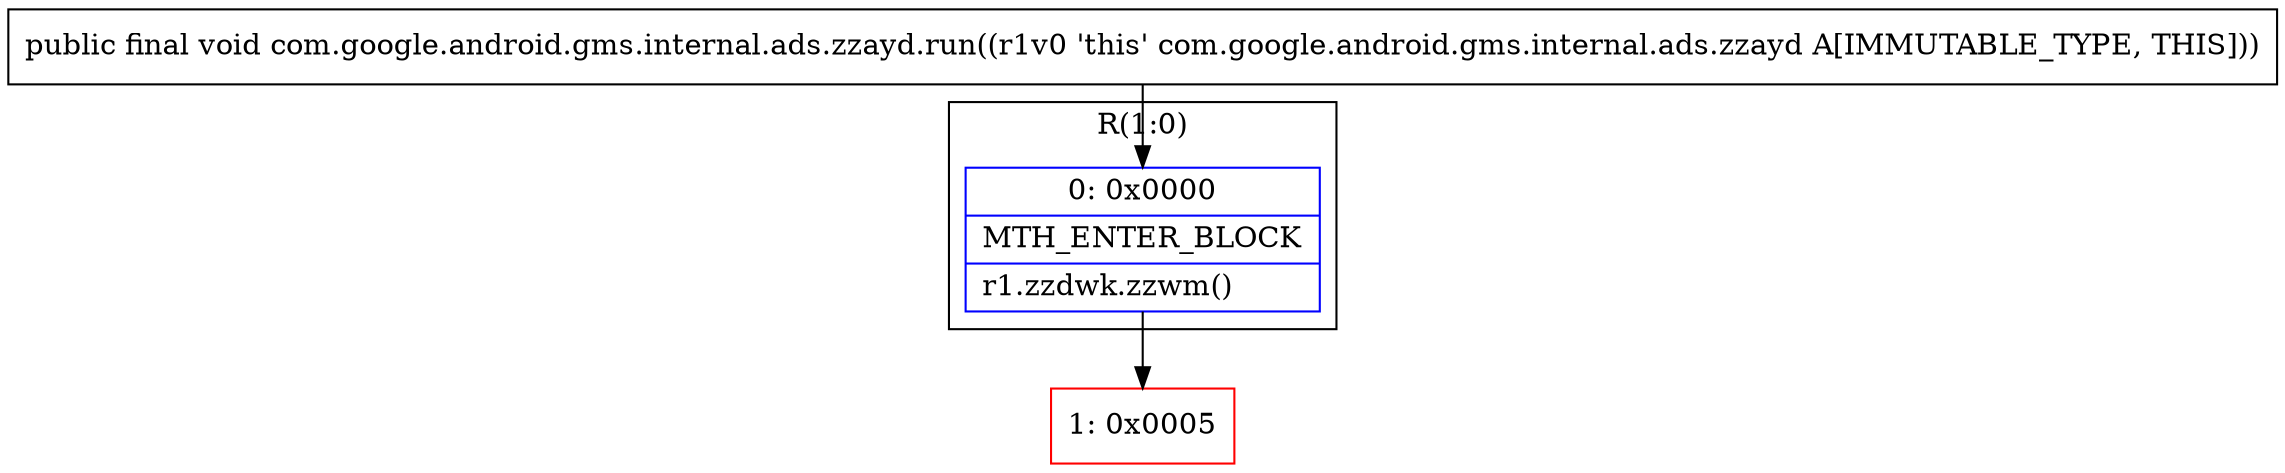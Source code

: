 digraph "CFG forcom.google.android.gms.internal.ads.zzayd.run()V" {
subgraph cluster_Region_1689104357 {
label = "R(1:0)";
node [shape=record,color=blue];
Node_0 [shape=record,label="{0\:\ 0x0000|MTH_ENTER_BLOCK\l|r1.zzdwk.zzwm()\l}"];
}
Node_1 [shape=record,color=red,label="{1\:\ 0x0005}"];
MethodNode[shape=record,label="{public final void com.google.android.gms.internal.ads.zzayd.run((r1v0 'this' com.google.android.gms.internal.ads.zzayd A[IMMUTABLE_TYPE, THIS])) }"];
MethodNode -> Node_0;
Node_0 -> Node_1;
}

